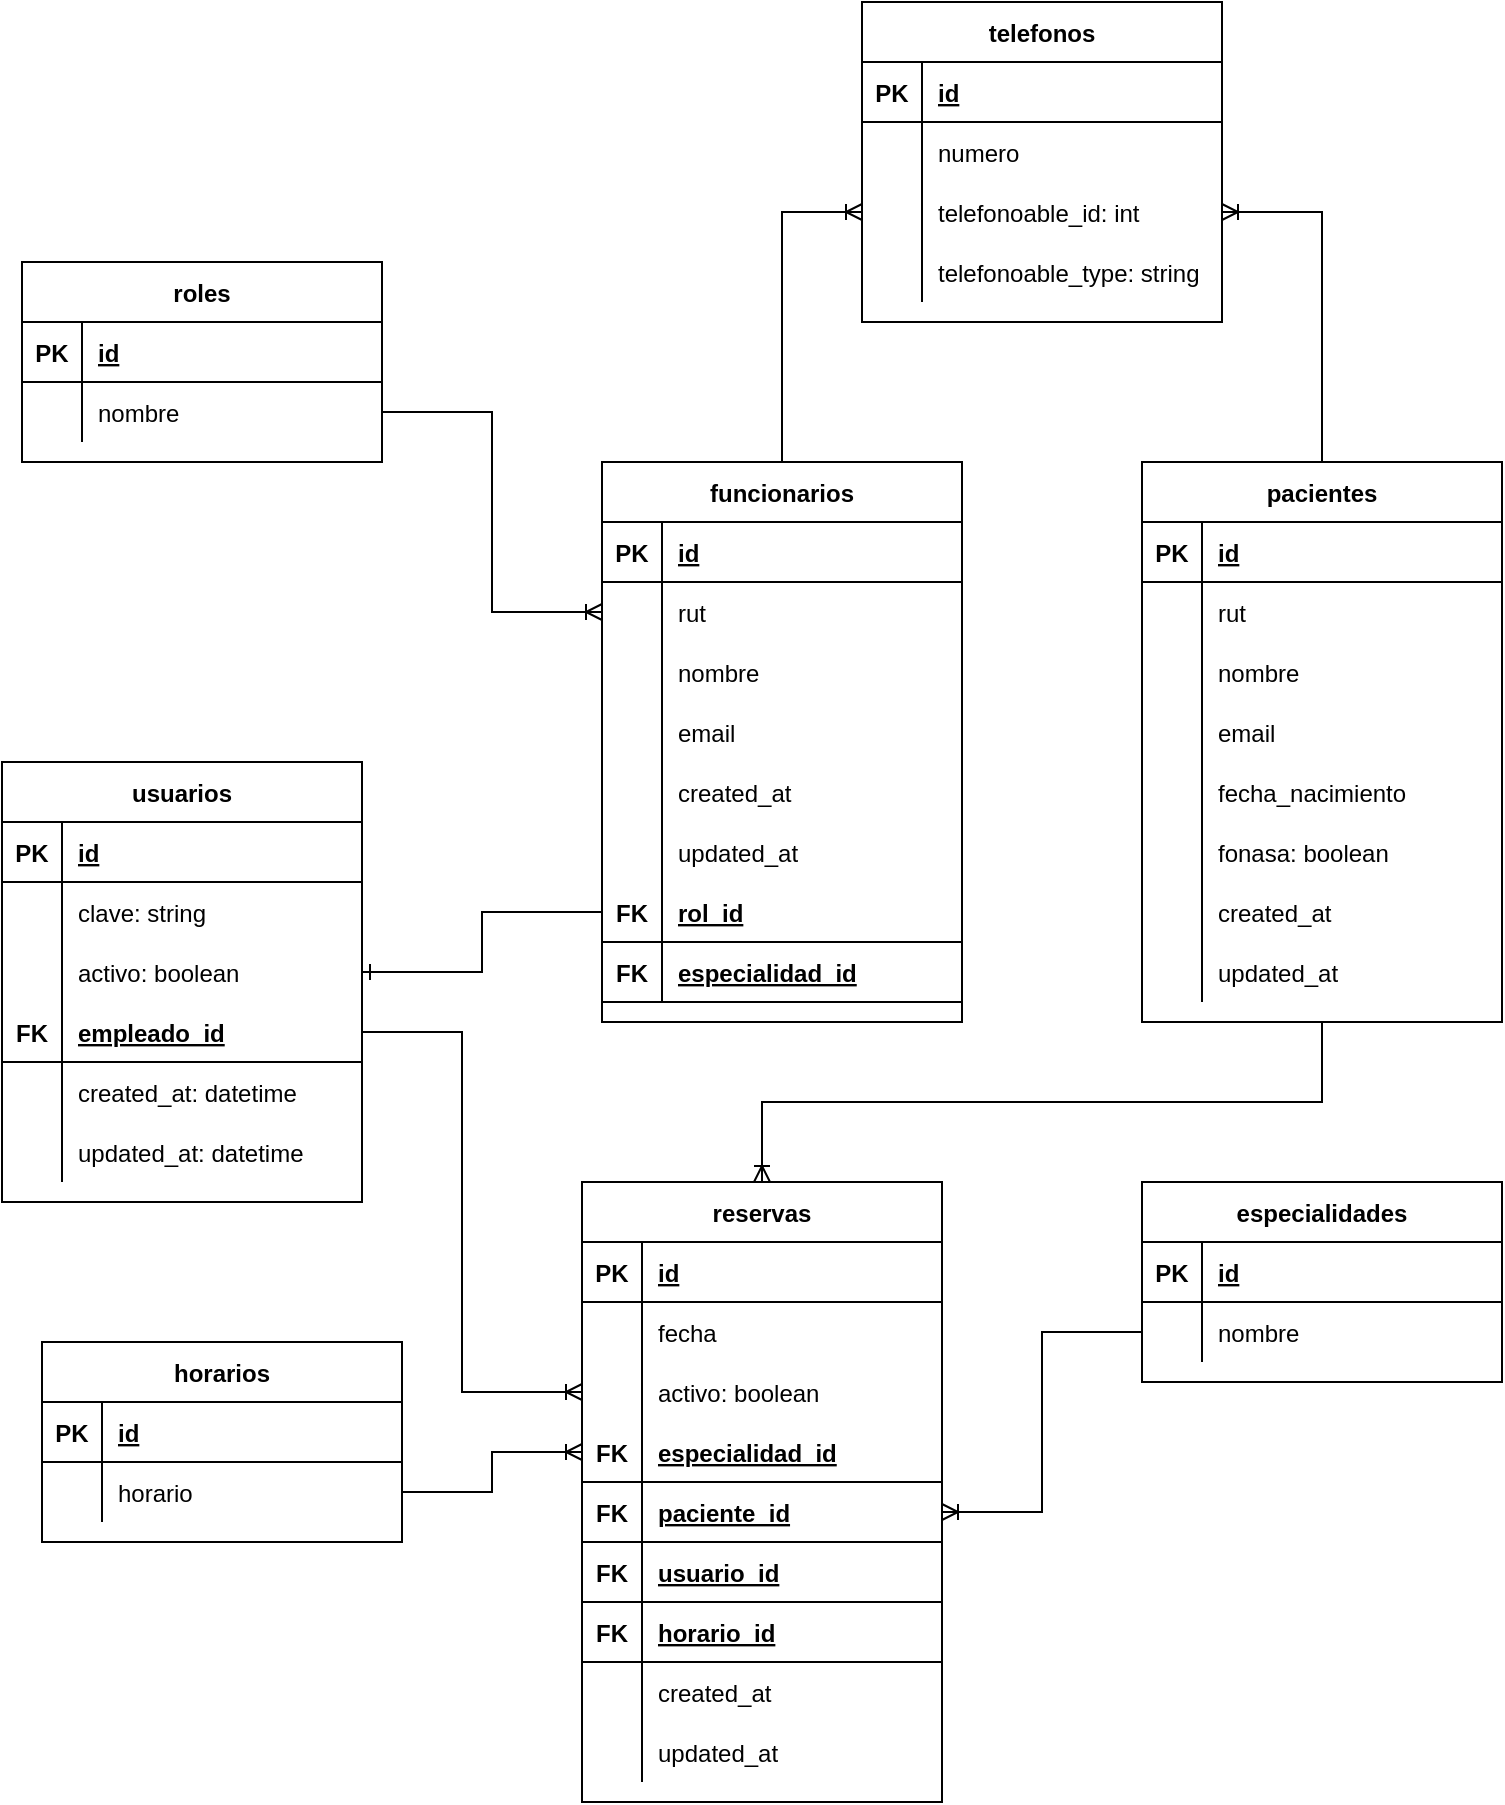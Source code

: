 <?xml version="1.0" encoding="UTF-8"?>
<mxfile version="15.8.4" type="google"><diagram id="MYeObTgiZPR_KJw3wx_a" name="Page-1"><mxGraphModel dx="744" dy="1541" grid="1" gridSize="10" guides="1" tooltips="1" connect="1" arrows="1" fold="1" page="1" pageScale="1" pageWidth="827" pageHeight="1169" math="0" shadow="0"><root><mxCell id="0"/><mxCell id="1" parent="0"/><mxCell id="6npEk-WvGtOxFGbdMtHS-1" value="usuarios" style="shape=table;startSize=30;container=1;collapsible=1;childLayout=tableLayout;fixedRows=1;rowLines=0;fontStyle=1;align=center;resizeLast=1;" vertex="1" parent="1"><mxGeometry x="40" y="290" width="180" height="220" as="geometry"/></mxCell><mxCell id="6npEk-WvGtOxFGbdMtHS-2" value="" style="shape=partialRectangle;collapsible=0;dropTarget=0;pointerEvents=0;fillColor=none;top=0;left=0;bottom=1;right=0;points=[[0,0.5],[1,0.5]];portConstraint=eastwest;" vertex="1" parent="6npEk-WvGtOxFGbdMtHS-1"><mxGeometry y="30" width="180" height="30" as="geometry"/></mxCell><mxCell id="6npEk-WvGtOxFGbdMtHS-3" value="PK" style="shape=partialRectangle;connectable=0;fillColor=none;top=0;left=0;bottom=0;right=0;fontStyle=1;overflow=hidden;" vertex="1" parent="6npEk-WvGtOxFGbdMtHS-2"><mxGeometry width="30" height="30" as="geometry"><mxRectangle width="30" height="30" as="alternateBounds"/></mxGeometry></mxCell><mxCell id="6npEk-WvGtOxFGbdMtHS-4" value="id" style="shape=partialRectangle;connectable=0;fillColor=none;top=0;left=0;bottom=0;right=0;align=left;spacingLeft=6;fontStyle=5;overflow=hidden;" vertex="1" parent="6npEk-WvGtOxFGbdMtHS-2"><mxGeometry x="30" width="150" height="30" as="geometry"><mxRectangle width="150" height="30" as="alternateBounds"/></mxGeometry></mxCell><mxCell id="6npEk-WvGtOxFGbdMtHS-5" value="" style="shape=partialRectangle;collapsible=0;dropTarget=0;pointerEvents=0;fillColor=none;top=0;left=0;bottom=0;right=0;points=[[0,0.5],[1,0.5]];portConstraint=eastwest;" vertex="1" parent="6npEk-WvGtOxFGbdMtHS-1"><mxGeometry y="60" width="180" height="30" as="geometry"/></mxCell><mxCell id="6npEk-WvGtOxFGbdMtHS-6" value="" style="shape=partialRectangle;connectable=0;fillColor=none;top=0;left=0;bottom=0;right=0;editable=1;overflow=hidden;" vertex="1" parent="6npEk-WvGtOxFGbdMtHS-5"><mxGeometry width="30" height="30" as="geometry"><mxRectangle width="30" height="30" as="alternateBounds"/></mxGeometry></mxCell><mxCell id="6npEk-WvGtOxFGbdMtHS-7" value="clave: string" style="shape=partialRectangle;connectable=0;fillColor=none;top=0;left=0;bottom=0;right=0;align=left;spacingLeft=6;overflow=hidden;" vertex="1" parent="6npEk-WvGtOxFGbdMtHS-5"><mxGeometry x="30" width="150" height="30" as="geometry"><mxRectangle width="150" height="30" as="alternateBounds"/></mxGeometry></mxCell><mxCell id="6npEk-WvGtOxFGbdMtHS-8" value="" style="shape=partialRectangle;collapsible=0;dropTarget=0;pointerEvents=0;fillColor=none;top=0;left=0;bottom=0;right=0;points=[[0,0.5],[1,0.5]];portConstraint=eastwest;" vertex="1" parent="6npEk-WvGtOxFGbdMtHS-1"><mxGeometry y="90" width="180" height="30" as="geometry"/></mxCell><mxCell id="6npEk-WvGtOxFGbdMtHS-9" value="" style="shape=partialRectangle;connectable=0;fillColor=none;top=0;left=0;bottom=0;right=0;editable=1;overflow=hidden;" vertex="1" parent="6npEk-WvGtOxFGbdMtHS-8"><mxGeometry width="30" height="30" as="geometry"><mxRectangle width="30" height="30" as="alternateBounds"/></mxGeometry></mxCell><mxCell id="6npEk-WvGtOxFGbdMtHS-10" value="activo: boolean" style="shape=partialRectangle;connectable=0;fillColor=none;top=0;left=0;bottom=0;right=0;align=left;spacingLeft=6;overflow=hidden;" vertex="1" parent="6npEk-WvGtOxFGbdMtHS-8"><mxGeometry x="30" width="150" height="30" as="geometry"><mxRectangle width="150" height="30" as="alternateBounds"/></mxGeometry></mxCell><mxCell id="6npEk-WvGtOxFGbdMtHS-11" value="" style="shape=partialRectangle;collapsible=0;dropTarget=0;pointerEvents=0;fillColor=none;top=0;left=0;bottom=1;right=0;points=[[0,0.5],[1,0.5]];portConstraint=eastwest;" vertex="1" parent="6npEk-WvGtOxFGbdMtHS-1"><mxGeometry y="120" width="180" height="30" as="geometry"/></mxCell><mxCell id="6npEk-WvGtOxFGbdMtHS-12" value="FK" style="shape=partialRectangle;connectable=0;fillColor=none;top=0;left=0;bottom=0;right=0;fontStyle=1;overflow=hidden;" vertex="1" parent="6npEk-WvGtOxFGbdMtHS-11"><mxGeometry width="30" height="30" as="geometry"><mxRectangle width="30" height="30" as="alternateBounds"/></mxGeometry></mxCell><mxCell id="6npEk-WvGtOxFGbdMtHS-13" value="empleado_id" style="shape=partialRectangle;connectable=0;fillColor=none;top=0;left=0;bottom=0;right=0;align=left;spacingLeft=6;fontStyle=5;overflow=hidden;" vertex="1" parent="6npEk-WvGtOxFGbdMtHS-11"><mxGeometry x="30" width="150" height="30" as="geometry"><mxRectangle width="150" height="30" as="alternateBounds"/></mxGeometry></mxCell><mxCell id="6npEk-WvGtOxFGbdMtHS-14" value="" style="shape=partialRectangle;collapsible=0;dropTarget=0;pointerEvents=0;fillColor=none;top=0;left=0;bottom=0;right=0;points=[[0,0.5],[1,0.5]];portConstraint=eastwest;" vertex="1" parent="6npEk-WvGtOxFGbdMtHS-1"><mxGeometry y="150" width="180" height="30" as="geometry"/></mxCell><mxCell id="6npEk-WvGtOxFGbdMtHS-15" value="" style="shape=partialRectangle;connectable=0;fillColor=none;top=0;left=0;bottom=0;right=0;editable=1;overflow=hidden;" vertex="1" parent="6npEk-WvGtOxFGbdMtHS-14"><mxGeometry width="30" height="30" as="geometry"><mxRectangle width="30" height="30" as="alternateBounds"/></mxGeometry></mxCell><mxCell id="6npEk-WvGtOxFGbdMtHS-16" value="created_at: datetime" style="shape=partialRectangle;connectable=0;fillColor=none;top=0;left=0;bottom=0;right=0;align=left;spacingLeft=6;overflow=hidden;" vertex="1" parent="6npEk-WvGtOxFGbdMtHS-14"><mxGeometry x="30" width="150" height="30" as="geometry"><mxRectangle width="150" height="30" as="alternateBounds"/></mxGeometry></mxCell><mxCell id="6npEk-WvGtOxFGbdMtHS-17" value="" style="shape=partialRectangle;collapsible=0;dropTarget=0;pointerEvents=0;fillColor=none;top=0;left=0;bottom=0;right=0;points=[[0,0.5],[1,0.5]];portConstraint=eastwest;" vertex="1" parent="6npEk-WvGtOxFGbdMtHS-1"><mxGeometry y="180" width="180" height="30" as="geometry"/></mxCell><mxCell id="6npEk-WvGtOxFGbdMtHS-18" value="" style="shape=partialRectangle;connectable=0;fillColor=none;top=0;left=0;bottom=0;right=0;editable=1;overflow=hidden;" vertex="1" parent="6npEk-WvGtOxFGbdMtHS-17"><mxGeometry width="30" height="30" as="geometry"><mxRectangle width="30" height="30" as="alternateBounds"/></mxGeometry></mxCell><mxCell id="6npEk-WvGtOxFGbdMtHS-19" value="updated_at: datetime" style="shape=partialRectangle;connectable=0;fillColor=none;top=0;left=0;bottom=0;right=0;align=left;spacingLeft=6;overflow=hidden;" vertex="1" parent="6npEk-WvGtOxFGbdMtHS-17"><mxGeometry x="30" width="150" height="30" as="geometry"><mxRectangle width="150" height="30" as="alternateBounds"/></mxGeometry></mxCell><mxCell id="6npEk-WvGtOxFGbdMtHS-20" style="edgeStyle=orthogonalEdgeStyle;rounded=0;orthogonalLoop=1;jettySize=auto;html=1;entryX=0;entryY=0.5;entryDx=0;entryDy=0;endArrow=ERoneToMany;endFill=0;" edge="1" parent="1" source="6npEk-WvGtOxFGbdMtHS-21" target="6npEk-WvGtOxFGbdMtHS-134"><mxGeometry relative="1" as="geometry"/></mxCell><mxCell id="6npEk-WvGtOxFGbdMtHS-21" value="funcionarios" style="shape=table;startSize=30;container=1;collapsible=1;childLayout=tableLayout;fixedRows=1;rowLines=0;fontStyle=1;align=center;resizeLast=1;" vertex="1" parent="1"><mxGeometry x="340" y="140" width="180" height="280" as="geometry"/></mxCell><mxCell id="6npEk-WvGtOxFGbdMtHS-22" value="" style="shape=partialRectangle;collapsible=0;dropTarget=0;pointerEvents=0;fillColor=none;top=0;left=0;bottom=1;right=0;points=[[0,0.5],[1,0.5]];portConstraint=eastwest;" vertex="1" parent="6npEk-WvGtOxFGbdMtHS-21"><mxGeometry y="30" width="180" height="30" as="geometry"/></mxCell><mxCell id="6npEk-WvGtOxFGbdMtHS-23" value="PK" style="shape=partialRectangle;connectable=0;fillColor=none;top=0;left=0;bottom=0;right=0;fontStyle=1;overflow=hidden;" vertex="1" parent="6npEk-WvGtOxFGbdMtHS-22"><mxGeometry width="30" height="30" as="geometry"><mxRectangle width="30" height="30" as="alternateBounds"/></mxGeometry></mxCell><mxCell id="6npEk-WvGtOxFGbdMtHS-24" value="id" style="shape=partialRectangle;connectable=0;fillColor=none;top=0;left=0;bottom=0;right=0;align=left;spacingLeft=6;fontStyle=5;overflow=hidden;" vertex="1" parent="6npEk-WvGtOxFGbdMtHS-22"><mxGeometry x="30" width="150" height="30" as="geometry"><mxRectangle width="150" height="30" as="alternateBounds"/></mxGeometry></mxCell><mxCell id="6npEk-WvGtOxFGbdMtHS-25" value="" style="shape=partialRectangle;collapsible=0;dropTarget=0;pointerEvents=0;fillColor=none;top=0;left=0;bottom=0;right=0;points=[[0,0.5],[1,0.5]];portConstraint=eastwest;" vertex="1" parent="6npEk-WvGtOxFGbdMtHS-21"><mxGeometry y="60" width="180" height="30" as="geometry"/></mxCell><mxCell id="6npEk-WvGtOxFGbdMtHS-26" value="" style="shape=partialRectangle;connectable=0;fillColor=none;top=0;left=0;bottom=0;right=0;editable=1;overflow=hidden;" vertex="1" parent="6npEk-WvGtOxFGbdMtHS-25"><mxGeometry width="30" height="30" as="geometry"><mxRectangle width="30" height="30" as="alternateBounds"/></mxGeometry></mxCell><mxCell id="6npEk-WvGtOxFGbdMtHS-27" value="rut" style="shape=partialRectangle;connectable=0;fillColor=none;top=0;left=0;bottom=0;right=0;align=left;spacingLeft=6;overflow=hidden;" vertex="1" parent="6npEk-WvGtOxFGbdMtHS-25"><mxGeometry x="30" width="150" height="30" as="geometry"><mxRectangle width="150" height="30" as="alternateBounds"/></mxGeometry></mxCell><mxCell id="6npEk-WvGtOxFGbdMtHS-28" value="" style="shape=partialRectangle;collapsible=0;dropTarget=0;pointerEvents=0;fillColor=none;top=0;left=0;bottom=0;right=0;points=[[0,0.5],[1,0.5]];portConstraint=eastwest;" vertex="1" parent="6npEk-WvGtOxFGbdMtHS-21"><mxGeometry y="90" width="180" height="30" as="geometry"/></mxCell><mxCell id="6npEk-WvGtOxFGbdMtHS-29" value="" style="shape=partialRectangle;connectable=0;fillColor=none;top=0;left=0;bottom=0;right=0;editable=1;overflow=hidden;" vertex="1" parent="6npEk-WvGtOxFGbdMtHS-28"><mxGeometry width="30" height="30" as="geometry"><mxRectangle width="30" height="30" as="alternateBounds"/></mxGeometry></mxCell><mxCell id="6npEk-WvGtOxFGbdMtHS-30" value="nombre" style="shape=partialRectangle;connectable=0;fillColor=none;top=0;left=0;bottom=0;right=0;align=left;spacingLeft=6;overflow=hidden;" vertex="1" parent="6npEk-WvGtOxFGbdMtHS-28"><mxGeometry x="30" width="150" height="30" as="geometry"><mxRectangle width="150" height="30" as="alternateBounds"/></mxGeometry></mxCell><mxCell id="6npEk-WvGtOxFGbdMtHS-31" value="" style="shape=partialRectangle;collapsible=0;dropTarget=0;pointerEvents=0;fillColor=none;top=0;left=0;bottom=0;right=0;points=[[0,0.5],[1,0.5]];portConstraint=eastwest;" vertex="1" parent="6npEk-WvGtOxFGbdMtHS-21"><mxGeometry y="120" width="180" height="30" as="geometry"/></mxCell><mxCell id="6npEk-WvGtOxFGbdMtHS-32" value="" style="shape=partialRectangle;connectable=0;fillColor=none;top=0;left=0;bottom=0;right=0;editable=1;overflow=hidden;" vertex="1" parent="6npEk-WvGtOxFGbdMtHS-31"><mxGeometry width="30" height="30" as="geometry"><mxRectangle width="30" height="30" as="alternateBounds"/></mxGeometry></mxCell><mxCell id="6npEk-WvGtOxFGbdMtHS-33" value="email" style="shape=partialRectangle;connectable=0;fillColor=none;top=0;left=0;bottom=0;right=0;align=left;spacingLeft=6;overflow=hidden;" vertex="1" parent="6npEk-WvGtOxFGbdMtHS-31"><mxGeometry x="30" width="150" height="30" as="geometry"><mxRectangle width="150" height="30" as="alternateBounds"/></mxGeometry></mxCell><mxCell id="6npEk-WvGtOxFGbdMtHS-34" value="" style="shape=partialRectangle;collapsible=0;dropTarget=0;pointerEvents=0;fillColor=none;top=0;left=0;bottom=0;right=0;points=[[0,0.5],[1,0.5]];portConstraint=eastwest;" vertex="1" parent="6npEk-WvGtOxFGbdMtHS-21"><mxGeometry y="150" width="180" height="30" as="geometry"/></mxCell><mxCell id="6npEk-WvGtOxFGbdMtHS-35" value="" style="shape=partialRectangle;connectable=0;fillColor=none;top=0;left=0;bottom=0;right=0;editable=1;overflow=hidden;" vertex="1" parent="6npEk-WvGtOxFGbdMtHS-34"><mxGeometry width="30" height="30" as="geometry"><mxRectangle width="30" height="30" as="alternateBounds"/></mxGeometry></mxCell><mxCell id="6npEk-WvGtOxFGbdMtHS-36" value="created_at" style="shape=partialRectangle;connectable=0;fillColor=none;top=0;left=0;bottom=0;right=0;align=left;spacingLeft=6;overflow=hidden;" vertex="1" parent="6npEk-WvGtOxFGbdMtHS-34"><mxGeometry x="30" width="150" height="30" as="geometry"><mxRectangle width="150" height="30" as="alternateBounds"/></mxGeometry></mxCell><mxCell id="6npEk-WvGtOxFGbdMtHS-37" value="" style="shape=partialRectangle;collapsible=0;dropTarget=0;pointerEvents=0;fillColor=none;top=0;left=0;bottom=0;right=0;points=[[0,0.5],[1,0.5]];portConstraint=eastwest;" vertex="1" parent="6npEk-WvGtOxFGbdMtHS-21"><mxGeometry y="180" width="180" height="30" as="geometry"/></mxCell><mxCell id="6npEk-WvGtOxFGbdMtHS-38" value="" style="shape=partialRectangle;connectable=0;fillColor=none;top=0;left=0;bottom=0;right=0;editable=1;overflow=hidden;" vertex="1" parent="6npEk-WvGtOxFGbdMtHS-37"><mxGeometry width="30" height="30" as="geometry"><mxRectangle width="30" height="30" as="alternateBounds"/></mxGeometry></mxCell><mxCell id="6npEk-WvGtOxFGbdMtHS-39" value="updated_at" style="shape=partialRectangle;connectable=0;fillColor=none;top=0;left=0;bottom=0;right=0;align=left;spacingLeft=6;overflow=hidden;" vertex="1" parent="6npEk-WvGtOxFGbdMtHS-37"><mxGeometry x="30" width="150" height="30" as="geometry"><mxRectangle width="150" height="30" as="alternateBounds"/></mxGeometry></mxCell><mxCell id="6npEk-WvGtOxFGbdMtHS-40" value="" style="shape=partialRectangle;collapsible=0;dropTarget=0;pointerEvents=0;fillColor=none;top=0;left=0;bottom=1;right=0;points=[[0,0.5],[1,0.5]];portConstraint=eastwest;" vertex="1" parent="6npEk-WvGtOxFGbdMtHS-21"><mxGeometry y="210" width="180" height="30" as="geometry"/></mxCell><mxCell id="6npEk-WvGtOxFGbdMtHS-41" value="FK" style="shape=partialRectangle;connectable=0;fillColor=none;top=0;left=0;bottom=0;right=0;fontStyle=1;overflow=hidden;" vertex="1" parent="6npEk-WvGtOxFGbdMtHS-40"><mxGeometry width="30" height="30" as="geometry"><mxRectangle width="30" height="30" as="alternateBounds"/></mxGeometry></mxCell><mxCell id="6npEk-WvGtOxFGbdMtHS-42" value="rol_id" style="shape=partialRectangle;connectable=0;fillColor=none;top=0;left=0;bottom=0;right=0;align=left;spacingLeft=6;fontStyle=5;overflow=hidden;" vertex="1" parent="6npEk-WvGtOxFGbdMtHS-40"><mxGeometry x="30" width="150" height="30" as="geometry"><mxRectangle width="150" height="30" as="alternateBounds"/></mxGeometry></mxCell><mxCell id="6npEk-WvGtOxFGbdMtHS-43" value="" style="shape=partialRectangle;collapsible=0;dropTarget=0;pointerEvents=0;fillColor=none;top=0;left=0;bottom=1;right=0;points=[[0,0.5],[1,0.5]];portConstraint=eastwest;" vertex="1" parent="6npEk-WvGtOxFGbdMtHS-21"><mxGeometry y="240" width="180" height="30" as="geometry"/></mxCell><mxCell id="6npEk-WvGtOxFGbdMtHS-44" value="FK" style="shape=partialRectangle;connectable=0;fillColor=none;top=0;left=0;bottom=0;right=0;fontStyle=1;overflow=hidden;" vertex="1" parent="6npEk-WvGtOxFGbdMtHS-43"><mxGeometry width="30" height="30" as="geometry"><mxRectangle width="30" height="30" as="alternateBounds"/></mxGeometry></mxCell><mxCell id="6npEk-WvGtOxFGbdMtHS-45" value="especialidad_id" style="shape=partialRectangle;connectable=0;fillColor=none;top=0;left=0;bottom=0;right=0;align=left;spacingLeft=6;fontStyle=5;overflow=hidden;" vertex="1" parent="6npEk-WvGtOxFGbdMtHS-43"><mxGeometry x="30" width="150" height="30" as="geometry"><mxRectangle width="150" height="30" as="alternateBounds"/></mxGeometry></mxCell><mxCell id="6npEk-WvGtOxFGbdMtHS-46" value="roles" style="shape=table;startSize=30;container=1;collapsible=1;childLayout=tableLayout;fixedRows=1;rowLines=0;fontStyle=1;align=center;resizeLast=1;" vertex="1" parent="1"><mxGeometry x="50" y="40" width="180" height="100" as="geometry"/></mxCell><mxCell id="6npEk-WvGtOxFGbdMtHS-47" value="" style="shape=partialRectangle;collapsible=0;dropTarget=0;pointerEvents=0;fillColor=none;top=0;left=0;bottom=1;right=0;points=[[0,0.5],[1,0.5]];portConstraint=eastwest;" vertex="1" parent="6npEk-WvGtOxFGbdMtHS-46"><mxGeometry y="30" width="180" height="30" as="geometry"/></mxCell><mxCell id="6npEk-WvGtOxFGbdMtHS-48" value="PK" style="shape=partialRectangle;connectable=0;fillColor=none;top=0;left=0;bottom=0;right=0;fontStyle=1;overflow=hidden;" vertex="1" parent="6npEk-WvGtOxFGbdMtHS-47"><mxGeometry width="30" height="30" as="geometry"><mxRectangle width="30" height="30" as="alternateBounds"/></mxGeometry></mxCell><mxCell id="6npEk-WvGtOxFGbdMtHS-49" value="id" style="shape=partialRectangle;connectable=0;fillColor=none;top=0;left=0;bottom=0;right=0;align=left;spacingLeft=6;fontStyle=5;overflow=hidden;" vertex="1" parent="6npEk-WvGtOxFGbdMtHS-47"><mxGeometry x="30" width="150" height="30" as="geometry"><mxRectangle width="150" height="30" as="alternateBounds"/></mxGeometry></mxCell><mxCell id="6npEk-WvGtOxFGbdMtHS-50" value="" style="shape=partialRectangle;collapsible=0;dropTarget=0;pointerEvents=0;fillColor=none;top=0;left=0;bottom=0;right=0;points=[[0,0.5],[1,0.5]];portConstraint=eastwest;" vertex="1" parent="6npEk-WvGtOxFGbdMtHS-46"><mxGeometry y="60" width="180" height="30" as="geometry"/></mxCell><mxCell id="6npEk-WvGtOxFGbdMtHS-51" value="" style="shape=partialRectangle;connectable=0;fillColor=none;top=0;left=0;bottom=0;right=0;editable=1;overflow=hidden;" vertex="1" parent="6npEk-WvGtOxFGbdMtHS-50"><mxGeometry width="30" height="30" as="geometry"><mxRectangle width="30" height="30" as="alternateBounds"/></mxGeometry></mxCell><mxCell id="6npEk-WvGtOxFGbdMtHS-52" value="nombre" style="shape=partialRectangle;connectable=0;fillColor=none;top=0;left=0;bottom=0;right=0;align=left;spacingLeft=6;overflow=hidden;" vertex="1" parent="6npEk-WvGtOxFGbdMtHS-50"><mxGeometry x="30" width="150" height="30" as="geometry"><mxRectangle width="150" height="30" as="alternateBounds"/></mxGeometry></mxCell><mxCell id="6npEk-WvGtOxFGbdMtHS-53" style="edgeStyle=orthogonalEdgeStyle;rounded=0;orthogonalLoop=1;jettySize=auto;html=1;entryX=0;entryY=0.5;entryDx=0;entryDy=0;endArrow=ERoneToMany;endFill=0;" edge="1" parent="1" source="6npEk-WvGtOxFGbdMtHS-50" target="6npEk-WvGtOxFGbdMtHS-25"><mxGeometry relative="1" as="geometry"/></mxCell><mxCell id="6npEk-WvGtOxFGbdMtHS-54" style="edgeStyle=orthogonalEdgeStyle;rounded=0;orthogonalLoop=1;jettySize=auto;html=1;endArrow=ERone;endFill=0;entryX=1;entryY=0.5;entryDx=0;entryDy=0;" edge="1" parent="1" source="6npEk-WvGtOxFGbdMtHS-40" target="6npEk-WvGtOxFGbdMtHS-8"><mxGeometry relative="1" as="geometry"><mxPoint x="230" y="380" as="targetPoint"/></mxGeometry></mxCell><mxCell id="6npEk-WvGtOxFGbdMtHS-55" style="edgeStyle=orthogonalEdgeStyle;rounded=0;orthogonalLoop=1;jettySize=auto;html=1;endArrow=ERoneToMany;endFill=0;" edge="1" parent="1" source="6npEk-WvGtOxFGbdMtHS-57" target="6npEk-WvGtOxFGbdMtHS-82"><mxGeometry relative="1" as="geometry"><Array as="points"><mxPoint x="700" y="460"/><mxPoint x="420" y="460"/></Array></mxGeometry></mxCell><mxCell id="6npEk-WvGtOxFGbdMtHS-56" style="edgeStyle=orthogonalEdgeStyle;rounded=0;orthogonalLoop=1;jettySize=auto;html=1;endArrow=ERoneToMany;endFill=0;" edge="1" parent="1" source="6npEk-WvGtOxFGbdMtHS-57" target="6npEk-WvGtOxFGbdMtHS-134"><mxGeometry relative="1" as="geometry"/></mxCell><mxCell id="6npEk-WvGtOxFGbdMtHS-57" value="pacientes" style="shape=table;startSize=30;container=1;collapsible=1;childLayout=tableLayout;fixedRows=1;rowLines=0;fontStyle=1;align=center;resizeLast=1;" vertex="1" parent="1"><mxGeometry x="610" y="140" width="180" height="280" as="geometry"/></mxCell><mxCell id="6npEk-WvGtOxFGbdMtHS-58" value="" style="shape=partialRectangle;collapsible=0;dropTarget=0;pointerEvents=0;fillColor=none;top=0;left=0;bottom=1;right=0;points=[[0,0.5],[1,0.5]];portConstraint=eastwest;" vertex="1" parent="6npEk-WvGtOxFGbdMtHS-57"><mxGeometry y="30" width="180" height="30" as="geometry"/></mxCell><mxCell id="6npEk-WvGtOxFGbdMtHS-59" value="PK" style="shape=partialRectangle;connectable=0;fillColor=none;top=0;left=0;bottom=0;right=0;fontStyle=1;overflow=hidden;" vertex="1" parent="6npEk-WvGtOxFGbdMtHS-58"><mxGeometry width="30" height="30" as="geometry"><mxRectangle width="30" height="30" as="alternateBounds"/></mxGeometry></mxCell><mxCell id="6npEk-WvGtOxFGbdMtHS-60" value="id" style="shape=partialRectangle;connectable=0;fillColor=none;top=0;left=0;bottom=0;right=0;align=left;spacingLeft=6;fontStyle=5;overflow=hidden;" vertex="1" parent="6npEk-WvGtOxFGbdMtHS-58"><mxGeometry x="30" width="150" height="30" as="geometry"><mxRectangle width="150" height="30" as="alternateBounds"/></mxGeometry></mxCell><mxCell id="6npEk-WvGtOxFGbdMtHS-61" value="" style="shape=partialRectangle;collapsible=0;dropTarget=0;pointerEvents=0;fillColor=none;top=0;left=0;bottom=0;right=0;points=[[0,0.5],[1,0.5]];portConstraint=eastwest;" vertex="1" parent="6npEk-WvGtOxFGbdMtHS-57"><mxGeometry y="60" width="180" height="30" as="geometry"/></mxCell><mxCell id="6npEk-WvGtOxFGbdMtHS-62" value="" style="shape=partialRectangle;connectable=0;fillColor=none;top=0;left=0;bottom=0;right=0;editable=1;overflow=hidden;" vertex="1" parent="6npEk-WvGtOxFGbdMtHS-61"><mxGeometry width="30" height="30" as="geometry"><mxRectangle width="30" height="30" as="alternateBounds"/></mxGeometry></mxCell><mxCell id="6npEk-WvGtOxFGbdMtHS-63" value="rut" style="shape=partialRectangle;connectable=0;fillColor=none;top=0;left=0;bottom=0;right=0;align=left;spacingLeft=6;overflow=hidden;" vertex="1" parent="6npEk-WvGtOxFGbdMtHS-61"><mxGeometry x="30" width="150" height="30" as="geometry"><mxRectangle width="150" height="30" as="alternateBounds"/></mxGeometry></mxCell><mxCell id="6npEk-WvGtOxFGbdMtHS-64" value="" style="shape=partialRectangle;collapsible=0;dropTarget=0;pointerEvents=0;fillColor=none;top=0;left=0;bottom=0;right=0;points=[[0,0.5],[1,0.5]];portConstraint=eastwest;" vertex="1" parent="6npEk-WvGtOxFGbdMtHS-57"><mxGeometry y="90" width="180" height="30" as="geometry"/></mxCell><mxCell id="6npEk-WvGtOxFGbdMtHS-65" value="" style="shape=partialRectangle;connectable=0;fillColor=none;top=0;left=0;bottom=0;right=0;editable=1;overflow=hidden;" vertex="1" parent="6npEk-WvGtOxFGbdMtHS-64"><mxGeometry width="30" height="30" as="geometry"><mxRectangle width="30" height="30" as="alternateBounds"/></mxGeometry></mxCell><mxCell id="6npEk-WvGtOxFGbdMtHS-66" value="nombre" style="shape=partialRectangle;connectable=0;fillColor=none;top=0;left=0;bottom=0;right=0;align=left;spacingLeft=6;overflow=hidden;" vertex="1" parent="6npEk-WvGtOxFGbdMtHS-64"><mxGeometry x="30" width="150" height="30" as="geometry"><mxRectangle width="150" height="30" as="alternateBounds"/></mxGeometry></mxCell><mxCell id="6npEk-WvGtOxFGbdMtHS-67" value="" style="shape=partialRectangle;collapsible=0;dropTarget=0;pointerEvents=0;fillColor=none;top=0;left=0;bottom=0;right=0;points=[[0,0.5],[1,0.5]];portConstraint=eastwest;" vertex="1" parent="6npEk-WvGtOxFGbdMtHS-57"><mxGeometry y="120" width="180" height="30" as="geometry"/></mxCell><mxCell id="6npEk-WvGtOxFGbdMtHS-68" value="" style="shape=partialRectangle;connectable=0;fillColor=none;top=0;left=0;bottom=0;right=0;editable=1;overflow=hidden;" vertex="1" parent="6npEk-WvGtOxFGbdMtHS-67"><mxGeometry width="30" height="30" as="geometry"><mxRectangle width="30" height="30" as="alternateBounds"/></mxGeometry></mxCell><mxCell id="6npEk-WvGtOxFGbdMtHS-69" value="email" style="shape=partialRectangle;connectable=0;fillColor=none;top=0;left=0;bottom=0;right=0;align=left;spacingLeft=6;overflow=hidden;" vertex="1" parent="6npEk-WvGtOxFGbdMtHS-67"><mxGeometry x="30" width="150" height="30" as="geometry"><mxRectangle width="150" height="30" as="alternateBounds"/></mxGeometry></mxCell><mxCell id="6npEk-WvGtOxFGbdMtHS-70" value="" style="shape=partialRectangle;collapsible=0;dropTarget=0;pointerEvents=0;fillColor=none;top=0;left=0;bottom=0;right=0;points=[[0,0.5],[1,0.5]];portConstraint=eastwest;" vertex="1" parent="6npEk-WvGtOxFGbdMtHS-57"><mxGeometry y="150" width="180" height="30" as="geometry"/></mxCell><mxCell id="6npEk-WvGtOxFGbdMtHS-71" value="" style="shape=partialRectangle;connectable=0;fillColor=none;top=0;left=0;bottom=0;right=0;editable=1;overflow=hidden;" vertex="1" parent="6npEk-WvGtOxFGbdMtHS-70"><mxGeometry width="30" height="30" as="geometry"><mxRectangle width="30" height="30" as="alternateBounds"/></mxGeometry></mxCell><mxCell id="6npEk-WvGtOxFGbdMtHS-72" value="fecha_nacimiento" style="shape=partialRectangle;connectable=0;fillColor=none;top=0;left=0;bottom=0;right=0;align=left;spacingLeft=6;overflow=hidden;" vertex="1" parent="6npEk-WvGtOxFGbdMtHS-70"><mxGeometry x="30" width="150" height="30" as="geometry"><mxRectangle width="150" height="30" as="alternateBounds"/></mxGeometry></mxCell><mxCell id="6npEk-WvGtOxFGbdMtHS-73" value="" style="shape=partialRectangle;collapsible=0;dropTarget=0;pointerEvents=0;fillColor=none;top=0;left=0;bottom=0;right=0;points=[[0,0.5],[1,0.5]];portConstraint=eastwest;" vertex="1" parent="6npEk-WvGtOxFGbdMtHS-57"><mxGeometry y="180" width="180" height="30" as="geometry"/></mxCell><mxCell id="6npEk-WvGtOxFGbdMtHS-74" value="" style="shape=partialRectangle;connectable=0;fillColor=none;top=0;left=0;bottom=0;right=0;editable=1;overflow=hidden;" vertex="1" parent="6npEk-WvGtOxFGbdMtHS-73"><mxGeometry width="30" height="30" as="geometry"><mxRectangle width="30" height="30" as="alternateBounds"/></mxGeometry></mxCell><mxCell id="6npEk-WvGtOxFGbdMtHS-75" value="fonasa: boolean" style="shape=partialRectangle;connectable=0;fillColor=none;top=0;left=0;bottom=0;right=0;align=left;spacingLeft=6;overflow=hidden;" vertex="1" parent="6npEk-WvGtOxFGbdMtHS-73"><mxGeometry x="30" width="150" height="30" as="geometry"><mxRectangle width="150" height="30" as="alternateBounds"/></mxGeometry></mxCell><mxCell id="6npEk-WvGtOxFGbdMtHS-76" value="" style="shape=partialRectangle;collapsible=0;dropTarget=0;pointerEvents=0;fillColor=none;top=0;left=0;bottom=0;right=0;points=[[0,0.5],[1,0.5]];portConstraint=eastwest;" vertex="1" parent="6npEk-WvGtOxFGbdMtHS-57"><mxGeometry y="210" width="180" height="30" as="geometry"/></mxCell><mxCell id="6npEk-WvGtOxFGbdMtHS-77" value="" style="shape=partialRectangle;connectable=0;fillColor=none;top=0;left=0;bottom=0;right=0;editable=1;overflow=hidden;" vertex="1" parent="6npEk-WvGtOxFGbdMtHS-76"><mxGeometry width="30" height="30" as="geometry"><mxRectangle width="30" height="30" as="alternateBounds"/></mxGeometry></mxCell><mxCell id="6npEk-WvGtOxFGbdMtHS-78" value="created_at" style="shape=partialRectangle;connectable=0;fillColor=none;top=0;left=0;bottom=0;right=0;align=left;spacingLeft=6;overflow=hidden;" vertex="1" parent="6npEk-WvGtOxFGbdMtHS-76"><mxGeometry x="30" width="150" height="30" as="geometry"><mxRectangle width="150" height="30" as="alternateBounds"/></mxGeometry></mxCell><mxCell id="6npEk-WvGtOxFGbdMtHS-79" value="" style="shape=partialRectangle;collapsible=0;dropTarget=0;pointerEvents=0;fillColor=none;top=0;left=0;bottom=0;right=0;points=[[0,0.5],[1,0.5]];portConstraint=eastwest;" vertex="1" parent="6npEk-WvGtOxFGbdMtHS-57"><mxGeometry y="240" width="180" height="30" as="geometry"/></mxCell><mxCell id="6npEk-WvGtOxFGbdMtHS-80" value="" style="shape=partialRectangle;connectable=0;fillColor=none;top=0;left=0;bottom=0;right=0;editable=1;overflow=hidden;" vertex="1" parent="6npEk-WvGtOxFGbdMtHS-79"><mxGeometry width="30" height="30" as="geometry"><mxRectangle width="30" height="30" as="alternateBounds"/></mxGeometry></mxCell><mxCell id="6npEk-WvGtOxFGbdMtHS-81" value="updated_at" style="shape=partialRectangle;connectable=0;fillColor=none;top=0;left=0;bottom=0;right=0;align=left;spacingLeft=6;overflow=hidden;" vertex="1" parent="6npEk-WvGtOxFGbdMtHS-79"><mxGeometry x="30" width="150" height="30" as="geometry"><mxRectangle width="150" height="30" as="alternateBounds"/></mxGeometry></mxCell><mxCell id="6npEk-WvGtOxFGbdMtHS-82" value="reservas" style="shape=table;startSize=30;container=1;collapsible=1;childLayout=tableLayout;fixedRows=1;rowLines=0;fontStyle=1;align=center;resizeLast=1;" vertex="1" parent="1"><mxGeometry x="330" y="500" width="180" height="310" as="geometry"/></mxCell><mxCell id="6npEk-WvGtOxFGbdMtHS-83" value="" style="shape=partialRectangle;collapsible=0;dropTarget=0;pointerEvents=0;fillColor=none;top=0;left=0;bottom=1;right=0;points=[[0,0.5],[1,0.5]];portConstraint=eastwest;" vertex="1" parent="6npEk-WvGtOxFGbdMtHS-82"><mxGeometry y="30" width="180" height="30" as="geometry"/></mxCell><mxCell id="6npEk-WvGtOxFGbdMtHS-84" value="PK" style="shape=partialRectangle;connectable=0;fillColor=none;top=0;left=0;bottom=0;right=0;fontStyle=1;overflow=hidden;" vertex="1" parent="6npEk-WvGtOxFGbdMtHS-83"><mxGeometry width="30" height="30" as="geometry"><mxRectangle width="30" height="30" as="alternateBounds"/></mxGeometry></mxCell><mxCell id="6npEk-WvGtOxFGbdMtHS-85" value="id" style="shape=partialRectangle;connectable=0;fillColor=none;top=0;left=0;bottom=0;right=0;align=left;spacingLeft=6;fontStyle=5;overflow=hidden;" vertex="1" parent="6npEk-WvGtOxFGbdMtHS-83"><mxGeometry x="30" width="150" height="30" as="geometry"><mxRectangle width="150" height="30" as="alternateBounds"/></mxGeometry></mxCell><mxCell id="6npEk-WvGtOxFGbdMtHS-86" value="" style="shape=partialRectangle;collapsible=0;dropTarget=0;pointerEvents=0;fillColor=none;top=0;left=0;bottom=0;right=0;points=[[0,0.5],[1,0.5]];portConstraint=eastwest;" vertex="1" parent="6npEk-WvGtOxFGbdMtHS-82"><mxGeometry y="60" width="180" height="30" as="geometry"/></mxCell><mxCell id="6npEk-WvGtOxFGbdMtHS-87" value="" style="shape=partialRectangle;connectable=0;fillColor=none;top=0;left=0;bottom=0;right=0;editable=1;overflow=hidden;" vertex="1" parent="6npEk-WvGtOxFGbdMtHS-86"><mxGeometry width="30" height="30" as="geometry"><mxRectangle width="30" height="30" as="alternateBounds"/></mxGeometry></mxCell><mxCell id="6npEk-WvGtOxFGbdMtHS-88" value="fecha" style="shape=partialRectangle;connectable=0;fillColor=none;top=0;left=0;bottom=0;right=0;align=left;spacingLeft=6;overflow=hidden;" vertex="1" parent="6npEk-WvGtOxFGbdMtHS-86"><mxGeometry x="30" width="150" height="30" as="geometry"><mxRectangle width="150" height="30" as="alternateBounds"/></mxGeometry></mxCell><mxCell id="6npEk-WvGtOxFGbdMtHS-89" value="" style="shape=partialRectangle;collapsible=0;dropTarget=0;pointerEvents=0;fillColor=none;top=0;left=0;bottom=0;right=0;points=[[0,0.5],[1,0.5]];portConstraint=eastwest;" vertex="1" parent="6npEk-WvGtOxFGbdMtHS-82"><mxGeometry y="90" width="180" height="30" as="geometry"/></mxCell><mxCell id="6npEk-WvGtOxFGbdMtHS-90" value="" style="shape=partialRectangle;connectable=0;fillColor=none;top=0;left=0;bottom=0;right=0;editable=1;overflow=hidden;" vertex="1" parent="6npEk-WvGtOxFGbdMtHS-89"><mxGeometry width="30" height="30" as="geometry"><mxRectangle width="30" height="30" as="alternateBounds"/></mxGeometry></mxCell><mxCell id="6npEk-WvGtOxFGbdMtHS-91" value="activo: boolean" style="shape=partialRectangle;connectable=0;fillColor=none;top=0;left=0;bottom=0;right=0;align=left;spacingLeft=6;overflow=hidden;" vertex="1" parent="6npEk-WvGtOxFGbdMtHS-89"><mxGeometry x="30" width="150" height="30" as="geometry"><mxRectangle width="150" height="30" as="alternateBounds"/></mxGeometry></mxCell><mxCell id="6npEk-WvGtOxFGbdMtHS-92" value="" style="shape=partialRectangle;collapsible=0;dropTarget=0;pointerEvents=0;fillColor=none;top=0;left=0;bottom=1;right=0;points=[[0,0.5],[1,0.5]];portConstraint=eastwest;" vertex="1" parent="6npEk-WvGtOxFGbdMtHS-82"><mxGeometry y="120" width="180" height="30" as="geometry"/></mxCell><mxCell id="6npEk-WvGtOxFGbdMtHS-93" value="FK" style="shape=partialRectangle;connectable=0;fillColor=none;top=0;left=0;bottom=0;right=0;fontStyle=1;overflow=hidden;" vertex="1" parent="6npEk-WvGtOxFGbdMtHS-92"><mxGeometry width="30" height="30" as="geometry"><mxRectangle width="30" height="30" as="alternateBounds"/></mxGeometry></mxCell><mxCell id="6npEk-WvGtOxFGbdMtHS-94" value="especialidad_id" style="shape=partialRectangle;connectable=0;fillColor=none;top=0;left=0;bottom=0;right=0;align=left;spacingLeft=6;fontStyle=5;overflow=hidden;" vertex="1" parent="6npEk-WvGtOxFGbdMtHS-92"><mxGeometry x="30" width="150" height="30" as="geometry"><mxRectangle width="150" height="30" as="alternateBounds"/></mxGeometry></mxCell><mxCell id="6npEk-WvGtOxFGbdMtHS-95" value="" style="shape=partialRectangle;collapsible=0;dropTarget=0;pointerEvents=0;fillColor=none;top=0;left=0;bottom=1;right=0;points=[[0,0.5],[1,0.5]];portConstraint=eastwest;" vertex="1" parent="6npEk-WvGtOxFGbdMtHS-82"><mxGeometry y="150" width="180" height="30" as="geometry"/></mxCell><mxCell id="6npEk-WvGtOxFGbdMtHS-96" value="FK" style="shape=partialRectangle;connectable=0;fillColor=none;top=0;left=0;bottom=0;right=0;fontStyle=1;overflow=hidden;" vertex="1" parent="6npEk-WvGtOxFGbdMtHS-95"><mxGeometry width="30" height="30" as="geometry"><mxRectangle width="30" height="30" as="alternateBounds"/></mxGeometry></mxCell><mxCell id="6npEk-WvGtOxFGbdMtHS-97" value="paciente_id" style="shape=partialRectangle;connectable=0;fillColor=none;top=0;left=0;bottom=0;right=0;align=left;spacingLeft=6;fontStyle=5;overflow=hidden;" vertex="1" parent="6npEk-WvGtOxFGbdMtHS-95"><mxGeometry x="30" width="150" height="30" as="geometry"><mxRectangle width="150" height="30" as="alternateBounds"/></mxGeometry></mxCell><mxCell id="6npEk-WvGtOxFGbdMtHS-98" value="" style="shape=partialRectangle;collapsible=0;dropTarget=0;pointerEvents=0;fillColor=none;top=0;left=0;bottom=1;right=0;points=[[0,0.5],[1,0.5]];portConstraint=eastwest;" vertex="1" parent="6npEk-WvGtOxFGbdMtHS-82"><mxGeometry y="180" width="180" height="30" as="geometry"/></mxCell><mxCell id="6npEk-WvGtOxFGbdMtHS-99" value="FK" style="shape=partialRectangle;connectable=0;fillColor=none;top=0;left=0;bottom=0;right=0;fontStyle=1;overflow=hidden;" vertex="1" parent="6npEk-WvGtOxFGbdMtHS-98"><mxGeometry width="30" height="30" as="geometry"><mxRectangle width="30" height="30" as="alternateBounds"/></mxGeometry></mxCell><mxCell id="6npEk-WvGtOxFGbdMtHS-100" value="usuario_id" style="shape=partialRectangle;connectable=0;fillColor=none;top=0;left=0;bottom=0;right=0;align=left;spacingLeft=6;fontStyle=5;overflow=hidden;" vertex="1" parent="6npEk-WvGtOxFGbdMtHS-98"><mxGeometry x="30" width="150" height="30" as="geometry"><mxRectangle width="150" height="30" as="alternateBounds"/></mxGeometry></mxCell><mxCell id="6npEk-WvGtOxFGbdMtHS-101" value="" style="shape=partialRectangle;collapsible=0;dropTarget=0;pointerEvents=0;fillColor=none;top=0;left=0;bottom=1;right=0;points=[[0,0.5],[1,0.5]];portConstraint=eastwest;" vertex="1" parent="6npEk-WvGtOxFGbdMtHS-82"><mxGeometry y="210" width="180" height="30" as="geometry"/></mxCell><mxCell id="6npEk-WvGtOxFGbdMtHS-102" value="FK" style="shape=partialRectangle;connectable=0;fillColor=none;top=0;left=0;bottom=0;right=0;fontStyle=1;overflow=hidden;" vertex="1" parent="6npEk-WvGtOxFGbdMtHS-101"><mxGeometry width="30" height="30" as="geometry"><mxRectangle width="30" height="30" as="alternateBounds"/></mxGeometry></mxCell><mxCell id="6npEk-WvGtOxFGbdMtHS-103" value="horario_id" style="shape=partialRectangle;connectable=0;fillColor=none;top=0;left=0;bottom=0;right=0;align=left;spacingLeft=6;fontStyle=5;overflow=hidden;" vertex="1" parent="6npEk-WvGtOxFGbdMtHS-101"><mxGeometry x="30" width="150" height="30" as="geometry"><mxRectangle width="150" height="30" as="alternateBounds"/></mxGeometry></mxCell><mxCell id="6npEk-WvGtOxFGbdMtHS-104" value="" style="shape=partialRectangle;collapsible=0;dropTarget=0;pointerEvents=0;fillColor=none;top=0;left=0;bottom=0;right=0;points=[[0,0.5],[1,0.5]];portConstraint=eastwest;" vertex="1" parent="6npEk-WvGtOxFGbdMtHS-82"><mxGeometry y="240" width="180" height="30" as="geometry"/></mxCell><mxCell id="6npEk-WvGtOxFGbdMtHS-105" value="" style="shape=partialRectangle;connectable=0;fillColor=none;top=0;left=0;bottom=0;right=0;editable=1;overflow=hidden;" vertex="1" parent="6npEk-WvGtOxFGbdMtHS-104"><mxGeometry width="30" height="30" as="geometry"><mxRectangle width="30" height="30" as="alternateBounds"/></mxGeometry></mxCell><mxCell id="6npEk-WvGtOxFGbdMtHS-106" value="created_at" style="shape=partialRectangle;connectable=0;fillColor=none;top=0;left=0;bottom=0;right=0;align=left;spacingLeft=6;overflow=hidden;" vertex="1" parent="6npEk-WvGtOxFGbdMtHS-104"><mxGeometry x="30" width="150" height="30" as="geometry"><mxRectangle width="150" height="30" as="alternateBounds"/></mxGeometry></mxCell><mxCell id="6npEk-WvGtOxFGbdMtHS-107" value="" style="shape=partialRectangle;collapsible=0;dropTarget=0;pointerEvents=0;fillColor=none;top=0;left=0;bottom=0;right=0;points=[[0,0.5],[1,0.5]];portConstraint=eastwest;" vertex="1" parent="6npEk-WvGtOxFGbdMtHS-82"><mxGeometry y="270" width="180" height="30" as="geometry"/></mxCell><mxCell id="6npEk-WvGtOxFGbdMtHS-108" value="" style="shape=partialRectangle;connectable=0;fillColor=none;top=0;left=0;bottom=0;right=0;editable=1;overflow=hidden;" vertex="1" parent="6npEk-WvGtOxFGbdMtHS-107"><mxGeometry width="30" height="30" as="geometry"><mxRectangle width="30" height="30" as="alternateBounds"/></mxGeometry></mxCell><mxCell id="6npEk-WvGtOxFGbdMtHS-109" value="updated_at" style="shape=partialRectangle;connectable=0;fillColor=none;top=0;left=0;bottom=0;right=0;align=left;spacingLeft=6;overflow=hidden;" vertex="1" parent="6npEk-WvGtOxFGbdMtHS-107"><mxGeometry x="30" width="150" height="30" as="geometry"><mxRectangle width="150" height="30" as="alternateBounds"/></mxGeometry></mxCell><mxCell id="6npEk-WvGtOxFGbdMtHS-110" value="especialidades" style="shape=table;startSize=30;container=1;collapsible=1;childLayout=tableLayout;fixedRows=1;rowLines=0;fontStyle=1;align=center;resizeLast=1;" vertex="1" parent="1"><mxGeometry x="610" y="500" width="180" height="100" as="geometry"/></mxCell><mxCell id="6npEk-WvGtOxFGbdMtHS-111" value="" style="shape=partialRectangle;collapsible=0;dropTarget=0;pointerEvents=0;fillColor=none;top=0;left=0;bottom=1;right=0;points=[[0,0.5],[1,0.5]];portConstraint=eastwest;" vertex="1" parent="6npEk-WvGtOxFGbdMtHS-110"><mxGeometry y="30" width="180" height="30" as="geometry"/></mxCell><mxCell id="6npEk-WvGtOxFGbdMtHS-112" value="PK" style="shape=partialRectangle;connectable=0;fillColor=none;top=0;left=0;bottom=0;right=0;fontStyle=1;overflow=hidden;" vertex="1" parent="6npEk-WvGtOxFGbdMtHS-111"><mxGeometry width="30" height="30" as="geometry"><mxRectangle width="30" height="30" as="alternateBounds"/></mxGeometry></mxCell><mxCell id="6npEk-WvGtOxFGbdMtHS-113" value="id" style="shape=partialRectangle;connectable=0;fillColor=none;top=0;left=0;bottom=0;right=0;align=left;spacingLeft=6;fontStyle=5;overflow=hidden;" vertex="1" parent="6npEk-WvGtOxFGbdMtHS-111"><mxGeometry x="30" width="150" height="30" as="geometry"><mxRectangle width="150" height="30" as="alternateBounds"/></mxGeometry></mxCell><mxCell id="6npEk-WvGtOxFGbdMtHS-114" value="" style="shape=partialRectangle;collapsible=0;dropTarget=0;pointerEvents=0;fillColor=none;top=0;left=0;bottom=0;right=0;points=[[0,0.5],[1,0.5]];portConstraint=eastwest;" vertex="1" parent="6npEk-WvGtOxFGbdMtHS-110"><mxGeometry y="60" width="180" height="30" as="geometry"/></mxCell><mxCell id="6npEk-WvGtOxFGbdMtHS-115" value="" style="shape=partialRectangle;connectable=0;fillColor=none;top=0;left=0;bottom=0;right=0;editable=1;overflow=hidden;" vertex="1" parent="6npEk-WvGtOxFGbdMtHS-114"><mxGeometry width="30" height="30" as="geometry"><mxRectangle width="30" height="30" as="alternateBounds"/></mxGeometry></mxCell><mxCell id="6npEk-WvGtOxFGbdMtHS-116" value="nombre" style="shape=partialRectangle;connectable=0;fillColor=none;top=0;left=0;bottom=0;right=0;align=left;spacingLeft=6;overflow=hidden;" vertex="1" parent="6npEk-WvGtOxFGbdMtHS-114"><mxGeometry x="30" width="150" height="30" as="geometry"><mxRectangle width="150" height="30" as="alternateBounds"/></mxGeometry></mxCell><mxCell id="6npEk-WvGtOxFGbdMtHS-117" style="edgeStyle=orthogonalEdgeStyle;rounded=0;orthogonalLoop=1;jettySize=auto;html=1;endArrow=ERoneToMany;endFill=0;entryX=1;entryY=0.5;entryDx=0;entryDy=0;" edge="1" parent="1" source="6npEk-WvGtOxFGbdMtHS-114" target="6npEk-WvGtOxFGbdMtHS-95"><mxGeometry relative="1" as="geometry"><mxPoint x="330" y="635" as="targetPoint"/></mxGeometry></mxCell><mxCell id="6npEk-WvGtOxFGbdMtHS-118" style="edgeStyle=orthogonalEdgeStyle;rounded=0;orthogonalLoop=1;jettySize=auto;html=1;entryX=0;entryY=0.5;entryDx=0;entryDy=0;endArrow=ERoneToMany;endFill=0;" edge="1" parent="1" source="6npEk-WvGtOxFGbdMtHS-11"><mxGeometry relative="1" as="geometry"><mxPoint x="330" y="605" as="targetPoint"/><Array as="points"><mxPoint x="270" y="425"/><mxPoint x="270" y="605"/></Array></mxGeometry></mxCell><mxCell id="6npEk-WvGtOxFGbdMtHS-119" value="horarios" style="shape=table;startSize=30;container=1;collapsible=1;childLayout=tableLayout;fixedRows=1;rowLines=0;fontStyle=1;align=center;resizeLast=1;" vertex="1" parent="1"><mxGeometry x="60" y="580" width="180" height="100" as="geometry"/></mxCell><mxCell id="6npEk-WvGtOxFGbdMtHS-120" value="" style="shape=partialRectangle;collapsible=0;dropTarget=0;pointerEvents=0;fillColor=none;top=0;left=0;bottom=1;right=0;points=[[0,0.5],[1,0.5]];portConstraint=eastwest;" vertex="1" parent="6npEk-WvGtOxFGbdMtHS-119"><mxGeometry y="30" width="180" height="30" as="geometry"/></mxCell><mxCell id="6npEk-WvGtOxFGbdMtHS-121" value="PK" style="shape=partialRectangle;connectable=0;fillColor=none;top=0;left=0;bottom=0;right=0;fontStyle=1;overflow=hidden;" vertex="1" parent="6npEk-WvGtOxFGbdMtHS-120"><mxGeometry width="30" height="30" as="geometry"><mxRectangle width="30" height="30" as="alternateBounds"/></mxGeometry></mxCell><mxCell id="6npEk-WvGtOxFGbdMtHS-122" value="id" style="shape=partialRectangle;connectable=0;fillColor=none;top=0;left=0;bottom=0;right=0;align=left;spacingLeft=6;fontStyle=5;overflow=hidden;" vertex="1" parent="6npEk-WvGtOxFGbdMtHS-120"><mxGeometry x="30" width="150" height="30" as="geometry"><mxRectangle width="150" height="30" as="alternateBounds"/></mxGeometry></mxCell><mxCell id="6npEk-WvGtOxFGbdMtHS-123" value="" style="shape=partialRectangle;collapsible=0;dropTarget=0;pointerEvents=0;fillColor=none;top=0;left=0;bottom=0;right=0;points=[[0,0.5],[1,0.5]];portConstraint=eastwest;" vertex="1" parent="6npEk-WvGtOxFGbdMtHS-119"><mxGeometry y="60" width="180" height="30" as="geometry"/></mxCell><mxCell id="6npEk-WvGtOxFGbdMtHS-124" value="" style="shape=partialRectangle;connectable=0;fillColor=none;top=0;left=0;bottom=0;right=0;editable=1;overflow=hidden;" vertex="1" parent="6npEk-WvGtOxFGbdMtHS-123"><mxGeometry width="30" height="30" as="geometry"><mxRectangle width="30" height="30" as="alternateBounds"/></mxGeometry></mxCell><mxCell id="6npEk-WvGtOxFGbdMtHS-125" value="horario" style="shape=partialRectangle;connectable=0;fillColor=none;top=0;left=0;bottom=0;right=0;align=left;spacingLeft=6;overflow=hidden;" vertex="1" parent="6npEk-WvGtOxFGbdMtHS-123"><mxGeometry x="30" width="150" height="30" as="geometry"><mxRectangle width="150" height="30" as="alternateBounds"/></mxGeometry></mxCell><mxCell id="6npEk-WvGtOxFGbdMtHS-126" style="edgeStyle=orthogonalEdgeStyle;rounded=0;orthogonalLoop=1;jettySize=auto;html=1;entryX=0;entryY=0.5;entryDx=0;entryDy=0;endArrow=ERoneToMany;endFill=0;" edge="1" parent="1" source="6npEk-WvGtOxFGbdMtHS-123" target="6npEk-WvGtOxFGbdMtHS-92"><mxGeometry relative="1" as="geometry"/></mxCell><mxCell id="6npEk-WvGtOxFGbdMtHS-127" value="telefonos" style="shape=table;startSize=30;container=1;collapsible=1;childLayout=tableLayout;fixedRows=1;rowLines=0;fontStyle=1;align=center;resizeLast=1;" vertex="1" parent="1"><mxGeometry x="470" y="-90" width="180" height="160" as="geometry"/></mxCell><mxCell id="6npEk-WvGtOxFGbdMtHS-128" value="" style="shape=partialRectangle;collapsible=0;dropTarget=0;pointerEvents=0;fillColor=none;top=0;left=0;bottom=1;right=0;points=[[0,0.5],[1,0.5]];portConstraint=eastwest;" vertex="1" parent="6npEk-WvGtOxFGbdMtHS-127"><mxGeometry y="30" width="180" height="30" as="geometry"/></mxCell><mxCell id="6npEk-WvGtOxFGbdMtHS-129" value="PK" style="shape=partialRectangle;connectable=0;fillColor=none;top=0;left=0;bottom=0;right=0;fontStyle=1;overflow=hidden;" vertex="1" parent="6npEk-WvGtOxFGbdMtHS-128"><mxGeometry width="30" height="30" as="geometry"><mxRectangle width="30" height="30" as="alternateBounds"/></mxGeometry></mxCell><mxCell id="6npEk-WvGtOxFGbdMtHS-130" value="id" style="shape=partialRectangle;connectable=0;fillColor=none;top=0;left=0;bottom=0;right=0;align=left;spacingLeft=6;fontStyle=5;overflow=hidden;" vertex="1" parent="6npEk-WvGtOxFGbdMtHS-128"><mxGeometry x="30" width="150" height="30" as="geometry"><mxRectangle width="150" height="30" as="alternateBounds"/></mxGeometry></mxCell><mxCell id="6npEk-WvGtOxFGbdMtHS-131" value="" style="shape=partialRectangle;collapsible=0;dropTarget=0;pointerEvents=0;fillColor=none;top=0;left=0;bottom=0;right=0;points=[[0,0.5],[1,0.5]];portConstraint=eastwest;" vertex="1" parent="6npEk-WvGtOxFGbdMtHS-127"><mxGeometry y="60" width="180" height="30" as="geometry"/></mxCell><mxCell id="6npEk-WvGtOxFGbdMtHS-132" value="" style="shape=partialRectangle;connectable=0;fillColor=none;top=0;left=0;bottom=0;right=0;editable=1;overflow=hidden;" vertex="1" parent="6npEk-WvGtOxFGbdMtHS-131"><mxGeometry width="30" height="30" as="geometry"><mxRectangle width="30" height="30" as="alternateBounds"/></mxGeometry></mxCell><mxCell id="6npEk-WvGtOxFGbdMtHS-133" value="numero" style="shape=partialRectangle;connectable=0;fillColor=none;top=0;left=0;bottom=0;right=0;align=left;spacingLeft=6;overflow=hidden;" vertex="1" parent="6npEk-WvGtOxFGbdMtHS-131"><mxGeometry x="30" width="150" height="30" as="geometry"><mxRectangle width="150" height="30" as="alternateBounds"/></mxGeometry></mxCell><mxCell id="6npEk-WvGtOxFGbdMtHS-134" value="" style="shape=partialRectangle;collapsible=0;dropTarget=0;pointerEvents=0;fillColor=none;top=0;left=0;bottom=0;right=0;points=[[0,0.5],[1,0.5]];portConstraint=eastwest;" vertex="1" parent="6npEk-WvGtOxFGbdMtHS-127"><mxGeometry y="90" width="180" height="30" as="geometry"/></mxCell><mxCell id="6npEk-WvGtOxFGbdMtHS-135" value="" style="shape=partialRectangle;connectable=0;fillColor=none;top=0;left=0;bottom=0;right=0;editable=1;overflow=hidden;" vertex="1" parent="6npEk-WvGtOxFGbdMtHS-134"><mxGeometry width="30" height="30" as="geometry"><mxRectangle width="30" height="30" as="alternateBounds"/></mxGeometry></mxCell><mxCell id="6npEk-WvGtOxFGbdMtHS-136" value="telefonoable_id: int" style="shape=partialRectangle;connectable=0;fillColor=none;top=0;left=0;bottom=0;right=0;align=left;spacingLeft=6;overflow=hidden;" vertex="1" parent="6npEk-WvGtOxFGbdMtHS-134"><mxGeometry x="30" width="150" height="30" as="geometry"><mxRectangle width="150" height="30" as="alternateBounds"/></mxGeometry></mxCell><mxCell id="6npEk-WvGtOxFGbdMtHS-137" value="" style="shape=partialRectangle;collapsible=0;dropTarget=0;pointerEvents=0;fillColor=none;top=0;left=0;bottom=0;right=0;points=[[0,0.5],[1,0.5]];portConstraint=eastwest;" vertex="1" parent="6npEk-WvGtOxFGbdMtHS-127"><mxGeometry y="120" width="180" height="30" as="geometry"/></mxCell><mxCell id="6npEk-WvGtOxFGbdMtHS-138" value="" style="shape=partialRectangle;connectable=0;fillColor=none;top=0;left=0;bottom=0;right=0;editable=1;overflow=hidden;" vertex="1" parent="6npEk-WvGtOxFGbdMtHS-137"><mxGeometry width="30" height="30" as="geometry"><mxRectangle width="30" height="30" as="alternateBounds"/></mxGeometry></mxCell><mxCell id="6npEk-WvGtOxFGbdMtHS-139" value="telefonoable_type: string" style="shape=partialRectangle;connectable=0;fillColor=none;top=0;left=0;bottom=0;right=0;align=left;spacingLeft=6;overflow=hidden;" vertex="1" parent="6npEk-WvGtOxFGbdMtHS-137"><mxGeometry x="30" width="150" height="30" as="geometry"><mxRectangle width="150" height="30" as="alternateBounds"/></mxGeometry></mxCell></root></mxGraphModel></diagram></mxfile>